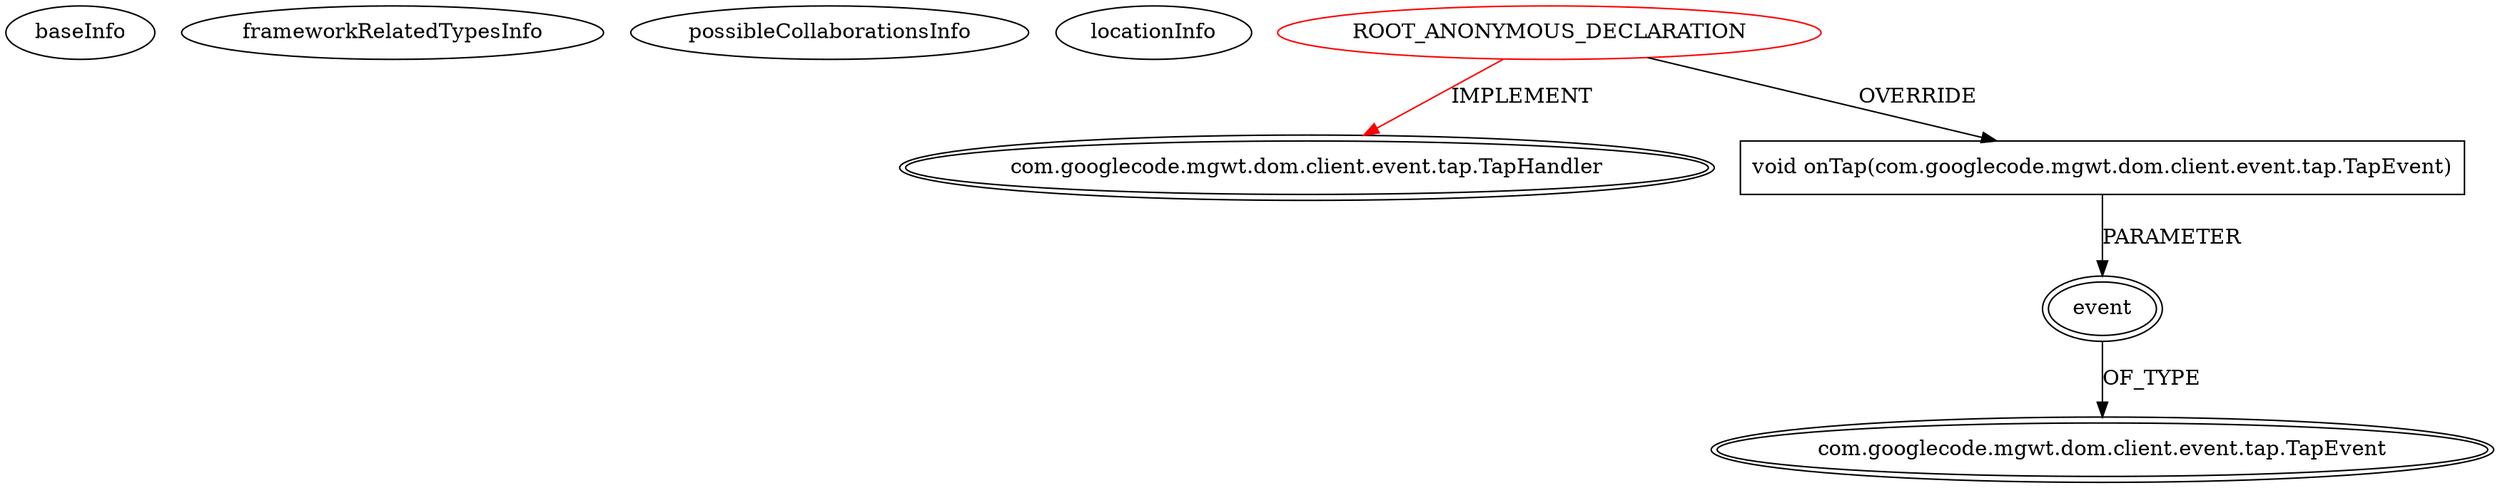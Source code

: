 digraph {
baseInfo[graphId=4376,category="extension_graph",isAnonymous=true,possibleRelation=false]
frameworkRelatedTypesInfo[0="com.googlecode.mgwt.dom.client.event.tap.TapHandler"]
possibleCollaborationsInfo[]
locationInfo[projectName="rjdkolb-jozijug_phonegapdemo",filePath="/rjdkolb-jozijug_phonegapdemo/jozijug_phonegapdemo-master/src/main/java/org/openrap/jozijug/mgwtphonegap/client/activities/AboutActivity.java",contextSignature="void start(com.google.gwt.user.client.ui.AcceptsOneWidget,com.google.gwt.event.shared.EventBus)",graphId="4376"]
0[label="ROOT_ANONYMOUS_DECLARATION",vertexType="ROOT_ANONYMOUS_DECLARATION",isFrameworkType=false,color=red]
1[label="com.googlecode.mgwt.dom.client.event.tap.TapHandler",vertexType="FRAMEWORK_INTERFACE_TYPE",isFrameworkType=true,peripheries=2]
2[label="void onTap(com.googlecode.mgwt.dom.client.event.tap.TapEvent)",vertexType="OVERRIDING_METHOD_DECLARATION",isFrameworkType=false,shape=box]
3[label="event",vertexType="PARAMETER_DECLARATION",isFrameworkType=true,peripheries=2]
4[label="com.googlecode.mgwt.dom.client.event.tap.TapEvent",vertexType="FRAMEWORK_CLASS_TYPE",isFrameworkType=true,peripheries=2]
0->1[label="IMPLEMENT",color=red]
0->2[label="OVERRIDE"]
3->4[label="OF_TYPE"]
2->3[label="PARAMETER"]
}
